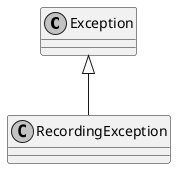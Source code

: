 @startuml
skinparam monochrome true
skinparam classAttributeIconSize 0

Exception <|-- RecordingException

@enduml